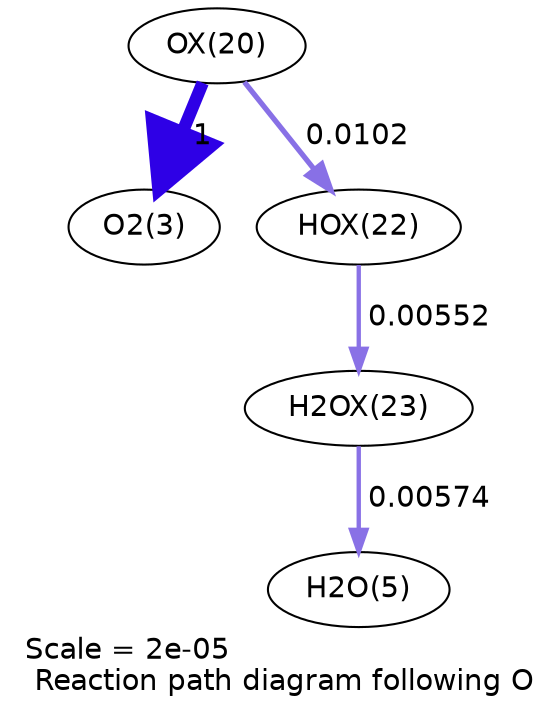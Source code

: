 digraph reaction_paths {
center=1;
s38 -> s5[fontname="Helvetica", penwidth=6, arrowsize=3, color="0.7, 1.5, 0.9"
, label=" 1"];
s38 -> s40[fontname="Helvetica", penwidth=2.54, arrowsize=1.27, color="0.7, 0.51, 0.9"
, label=" 0.0102"];
s40 -> s41[fontname="Helvetica", penwidth=2.08, arrowsize=1.04, color="0.7, 0.506, 0.9"
, label=" 0.00552"];
s41 -> s7[fontname="Helvetica", penwidth=2.1, arrowsize=1.05, color="0.7, 0.506, 0.9"
, label=" 0.00574"];
s5 [ fontname="Helvetica", label="O2(3)"];
s7 [ fontname="Helvetica", label="H2O(5)"];
s38 [ fontname="Helvetica", label="OX(20)"];
s40 [ fontname="Helvetica", label="HOX(22)"];
s41 [ fontname="Helvetica", label="H2OX(23)"];
 label = "Scale = 2e-05\l Reaction path diagram following O";
 fontname = "Helvetica";
}
